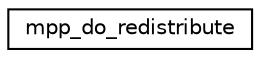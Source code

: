 digraph "Graphical Class Hierarchy"
{
 // INTERACTIVE_SVG=YES
 // LATEX_PDF_SIZE
  edge [fontname="Helvetica",fontsize="10",labelfontname="Helvetica",labelfontsize="10"];
  node [fontname="Helvetica",fontsize="10",shape=record];
  rankdir="LR";
  Node0 [label="mpp_do_redistribute",height=0.2,width=0.4,color="black", fillcolor="white", style="filled",URL="$interfacempp__domains__mod_1_1mpp__do__redistribute.html",tooltip=" "];
}
